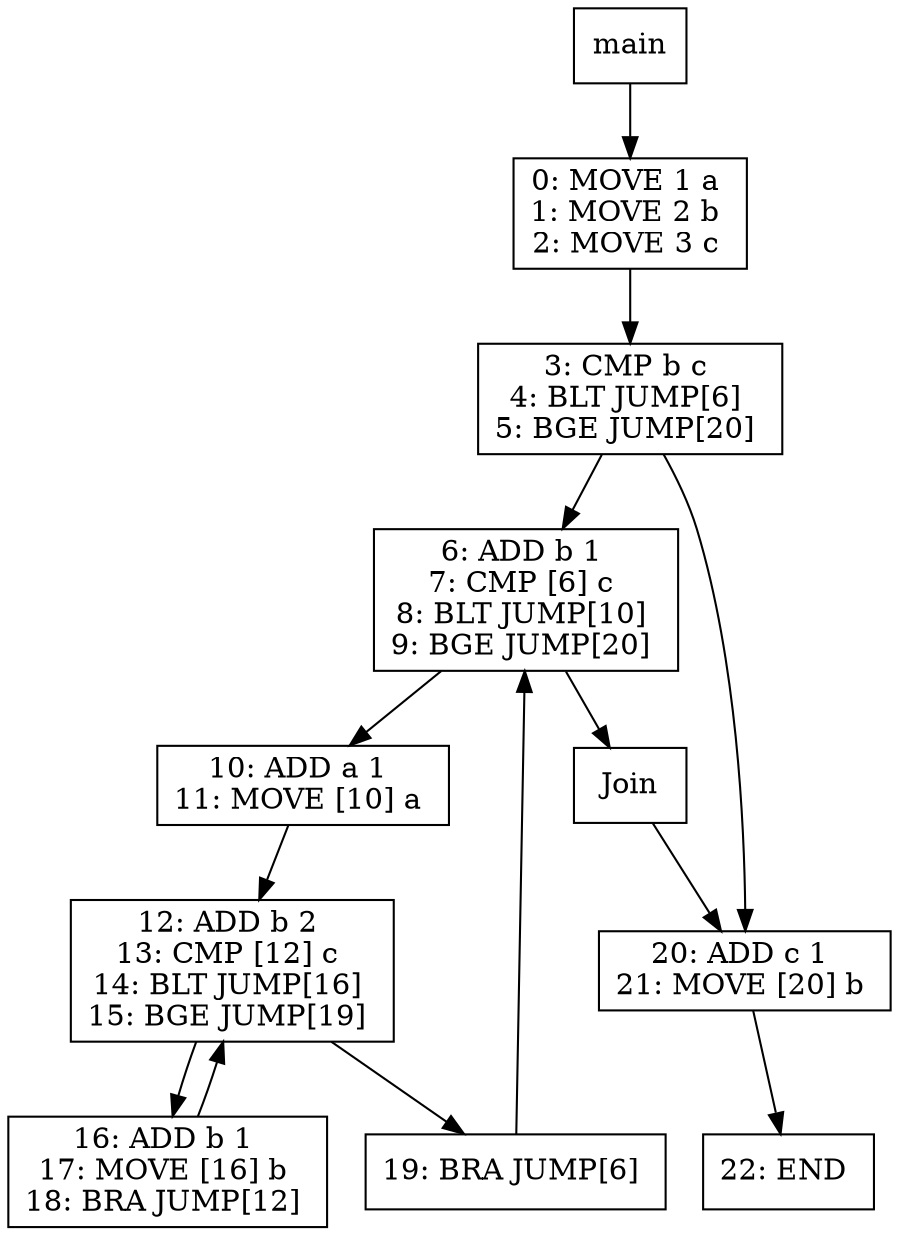 digraph test030 {
node [shape=box]
532[label="main"]
532 -> 534
534[label="0: MOVE 1 a 
1: MOVE 2 b 
2: MOVE 3 c 
"]
534 -> 537
537[label="3: CMP b c 
4: BLT JUMP[6] 
5: BGE JUMP[20] 
"]
537 -> 539
539[label="6: ADD b 1 
7: CMP [6] c 
8: BLT JUMP[10] 
9: BGE JUMP[20] 
"]
539 -> 541
541[label="10: ADD a 1 
11: MOVE [10] a 
"]
541 -> 542
542[label="12: ADD b 2 
13: CMP [12] c 
14: BLT JUMP[16] 
15: BGE JUMP[19] 
"]
542 -> 544
544[label="16: ADD b 1 
17: MOVE [16] b 
18: BRA JUMP[12] 
"]
544 -> 542
542 -> 543
543[label="19: BRA JUMP[6] 
"]
543 -> 539
539 -> 540
540[label="Join"]
540 -> 538
538[label="20: ADD c 1 
21: MOVE [20] b 
"]
538 -> 546
546[label="22: END 
"]
537 -> 538
}
